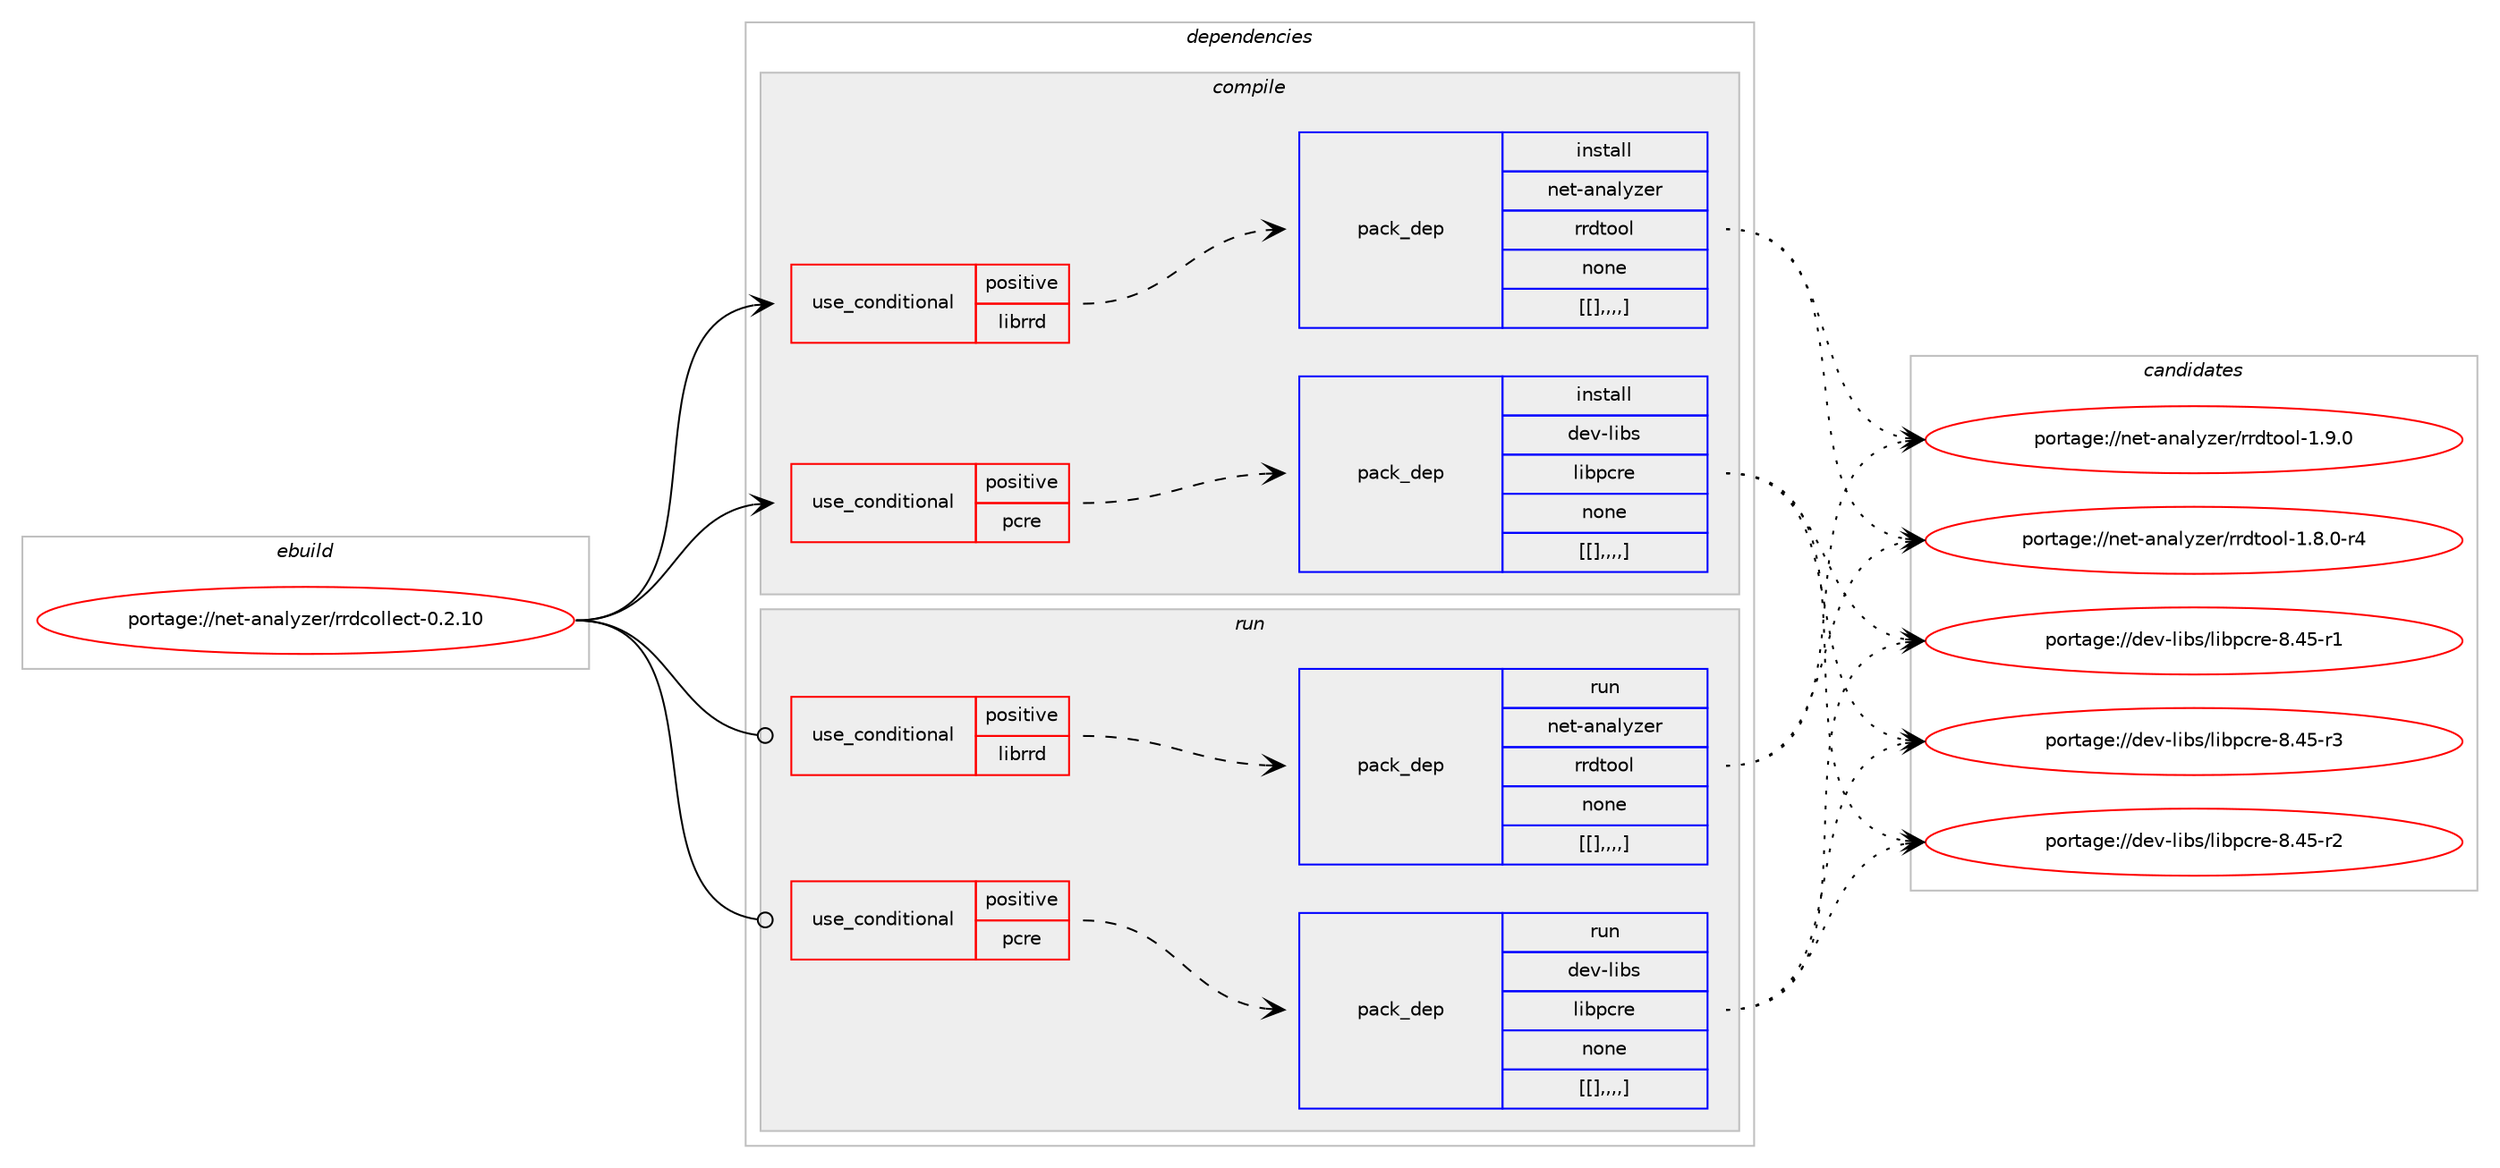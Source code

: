 digraph prolog {

# *************
# Graph options
# *************

newrank=true;
concentrate=true;
compound=true;
graph [rankdir=LR,fontname=Helvetica,fontsize=10,ranksep=1.5];#, ranksep=2.5, nodesep=0.2];
edge  [arrowhead=vee];
node  [fontname=Helvetica,fontsize=10];

# **********
# The ebuild
# **********

subgraph cluster_leftcol {
color=gray;
label=<<i>ebuild</i>>;
id [label="portage://net-analyzer/rrdcollect-0.2.10", color=red, width=4, href="../net-analyzer/rrdcollect-0.2.10.svg"];
}

# ****************
# The dependencies
# ****************

subgraph cluster_midcol {
color=gray;
label=<<i>dependencies</i>>;
subgraph cluster_compile {
fillcolor="#eeeeee";
style=filled;
label=<<i>compile</i>>;
subgraph cond94352 {
dependency364357 [label=<<TABLE BORDER="0" CELLBORDER="1" CELLSPACING="0" CELLPADDING="4"><TR><TD ROWSPAN="3" CELLPADDING="10">use_conditional</TD></TR><TR><TD>positive</TD></TR><TR><TD>librrd</TD></TR></TABLE>>, shape=none, color=red];
subgraph pack267142 {
dependency364456 [label=<<TABLE BORDER="0" CELLBORDER="1" CELLSPACING="0" CELLPADDING="4" WIDTH="220"><TR><TD ROWSPAN="6" CELLPADDING="30">pack_dep</TD></TR><TR><TD WIDTH="110">install</TD></TR><TR><TD>net-analyzer</TD></TR><TR><TD>rrdtool</TD></TR><TR><TD>none</TD></TR><TR><TD>[[],,,,]</TD></TR></TABLE>>, shape=none, color=blue];
}
dependency364357:e -> dependency364456:w [weight=20,style="dashed",arrowhead="vee"];
}
id:e -> dependency364357:w [weight=20,style="solid",arrowhead="vee"];
subgraph cond94389 {
dependency364478 [label=<<TABLE BORDER="0" CELLBORDER="1" CELLSPACING="0" CELLPADDING="4"><TR><TD ROWSPAN="3" CELLPADDING="10">use_conditional</TD></TR><TR><TD>positive</TD></TR><TR><TD>pcre</TD></TR></TABLE>>, shape=none, color=red];
subgraph pack267205 {
dependency364496 [label=<<TABLE BORDER="0" CELLBORDER="1" CELLSPACING="0" CELLPADDING="4" WIDTH="220"><TR><TD ROWSPAN="6" CELLPADDING="30">pack_dep</TD></TR><TR><TD WIDTH="110">install</TD></TR><TR><TD>dev-libs</TD></TR><TR><TD>libpcre</TD></TR><TR><TD>none</TD></TR><TR><TD>[[],,,,]</TD></TR></TABLE>>, shape=none, color=blue];
}
dependency364478:e -> dependency364496:w [weight=20,style="dashed",arrowhead="vee"];
}
id:e -> dependency364478:w [weight=20,style="solid",arrowhead="vee"];
}
subgraph cluster_compileandrun {
fillcolor="#eeeeee";
style=filled;
label=<<i>compile and run</i>>;
}
subgraph cluster_run {
fillcolor="#eeeeee";
style=filled;
label=<<i>run</i>>;
subgraph cond94397 {
dependency364501 [label=<<TABLE BORDER="0" CELLBORDER="1" CELLSPACING="0" CELLPADDING="4"><TR><TD ROWSPAN="3" CELLPADDING="10">use_conditional</TD></TR><TR><TD>positive</TD></TR><TR><TD>librrd</TD></TR></TABLE>>, shape=none, color=red];
subgraph pack267229 {
dependency364561 [label=<<TABLE BORDER="0" CELLBORDER="1" CELLSPACING="0" CELLPADDING="4" WIDTH="220"><TR><TD ROWSPAN="6" CELLPADDING="30">pack_dep</TD></TR><TR><TD WIDTH="110">run</TD></TR><TR><TD>net-analyzer</TD></TR><TR><TD>rrdtool</TD></TR><TR><TD>none</TD></TR><TR><TD>[[],,,,]</TD></TR></TABLE>>, shape=none, color=blue];
}
dependency364501:e -> dependency364561:w [weight=20,style="dashed",arrowhead="vee"];
}
id:e -> dependency364501:w [weight=20,style="solid",arrowhead="odot"];
subgraph cond94431 {
dependency364566 [label=<<TABLE BORDER="0" CELLBORDER="1" CELLSPACING="0" CELLPADDING="4"><TR><TD ROWSPAN="3" CELLPADDING="10">use_conditional</TD></TR><TR><TD>positive</TD></TR><TR><TD>pcre</TD></TR></TABLE>>, shape=none, color=red];
subgraph pack267259 {
dependency364569 [label=<<TABLE BORDER="0" CELLBORDER="1" CELLSPACING="0" CELLPADDING="4" WIDTH="220"><TR><TD ROWSPAN="6" CELLPADDING="30">pack_dep</TD></TR><TR><TD WIDTH="110">run</TD></TR><TR><TD>dev-libs</TD></TR><TR><TD>libpcre</TD></TR><TR><TD>none</TD></TR><TR><TD>[[],,,,]</TD></TR></TABLE>>, shape=none, color=blue];
}
dependency364566:e -> dependency364569:w [weight=20,style="dashed",arrowhead="vee"];
}
id:e -> dependency364566:w [weight=20,style="solid",arrowhead="odot"];
}
}

# **************
# The candidates
# **************

subgraph cluster_choices {
rank=same;
color=gray;
label=<<i>candidates</i>>;

subgraph choice263703 {
color=black;
nodesep=1;
choice11010111645971109710812112210111447114114100116111111108454946574648 [label="portage://net-analyzer/rrdtool-1.9.0", color=red, width=4,href="../net-analyzer/rrdtool-1.9.0.svg"];
choice110101116459711097108121122101114471141141001161111111084549465646484511452 [label="portage://net-analyzer/rrdtool-1.8.0-r4", color=red, width=4,href="../net-analyzer/rrdtool-1.8.0-r4.svg"];
dependency364456:e -> choice11010111645971109710812112210111447114114100116111111108454946574648:w [style=dotted,weight="100"];
dependency364456:e -> choice110101116459711097108121122101114471141141001161111111084549465646484511452:w [style=dotted,weight="100"];
}
subgraph choice263733 {
color=black;
nodesep=1;
choice100101118451081059811547108105981129911410145564652534511451 [label="portage://dev-libs/libpcre-8.45-r3", color=red, width=4,href="../dev-libs/libpcre-8.45-r3.svg"];
choice100101118451081059811547108105981129911410145564652534511450 [label="portage://dev-libs/libpcre-8.45-r2", color=red, width=4,href="../dev-libs/libpcre-8.45-r2.svg"];
choice100101118451081059811547108105981129911410145564652534511449 [label="portage://dev-libs/libpcre-8.45-r1", color=red, width=4,href="../dev-libs/libpcre-8.45-r1.svg"];
dependency364496:e -> choice100101118451081059811547108105981129911410145564652534511451:w [style=dotted,weight="100"];
dependency364496:e -> choice100101118451081059811547108105981129911410145564652534511450:w [style=dotted,weight="100"];
dependency364496:e -> choice100101118451081059811547108105981129911410145564652534511449:w [style=dotted,weight="100"];
}
subgraph choice263757 {
color=black;
nodesep=1;
choice11010111645971109710812112210111447114114100116111111108454946574648 [label="portage://net-analyzer/rrdtool-1.9.0", color=red, width=4,href="../net-analyzer/rrdtool-1.9.0.svg"];
choice110101116459711097108121122101114471141141001161111111084549465646484511452 [label="portage://net-analyzer/rrdtool-1.8.0-r4", color=red, width=4,href="../net-analyzer/rrdtool-1.8.0-r4.svg"];
dependency364561:e -> choice11010111645971109710812112210111447114114100116111111108454946574648:w [style=dotted,weight="100"];
dependency364561:e -> choice110101116459711097108121122101114471141141001161111111084549465646484511452:w [style=dotted,weight="100"];
}
subgraph choice263762 {
color=black;
nodesep=1;
choice100101118451081059811547108105981129911410145564652534511451 [label="portage://dev-libs/libpcre-8.45-r3", color=red, width=4,href="../dev-libs/libpcre-8.45-r3.svg"];
choice100101118451081059811547108105981129911410145564652534511450 [label="portage://dev-libs/libpcre-8.45-r2", color=red, width=4,href="../dev-libs/libpcre-8.45-r2.svg"];
choice100101118451081059811547108105981129911410145564652534511449 [label="portage://dev-libs/libpcre-8.45-r1", color=red, width=4,href="../dev-libs/libpcre-8.45-r1.svg"];
dependency364569:e -> choice100101118451081059811547108105981129911410145564652534511451:w [style=dotted,weight="100"];
dependency364569:e -> choice100101118451081059811547108105981129911410145564652534511450:w [style=dotted,weight="100"];
dependency364569:e -> choice100101118451081059811547108105981129911410145564652534511449:w [style=dotted,weight="100"];
}
}

}
